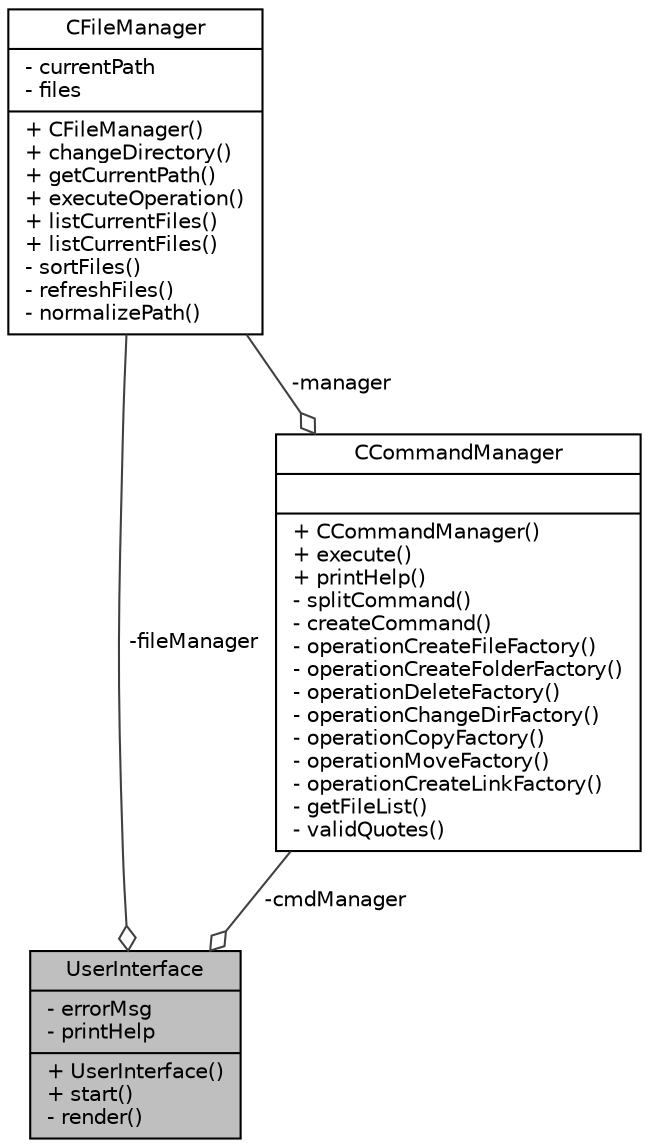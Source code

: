 digraph "UserInterface"
{
 // LATEX_PDF_SIZE
  edge [fontname="Helvetica",fontsize="10",labelfontname="Helvetica",labelfontsize="10"];
  node [fontname="Helvetica",fontsize="10",shape=record];
  Node1 [label="{UserInterface\n|- errorMsg\l- printHelp\l|+ UserInterface()\l+ start()\l- render()\l}",height=0.2,width=0.4,color="black", fillcolor="grey75", style="filled", fontcolor="black",tooltip="Class to handle user interface, eg. display files, process commands."];
  Node2 -> Node1 [color="grey25",fontsize="10",style="solid",label=" -fileManager" ,arrowhead="odiamond",fontname="Helvetica"];
  Node2 [label="{CFileManager\n|- currentPath\l- files\l|+ CFileManager()\l+ changeDirectory()\l+ getCurrentPath()\l+ executeOperation()\l+ listCurrentFiles()\l+ listCurrentFiles()\l- sortFiles()\l- refreshFiles()\l- normalizePath()\l}",height=0.2,width=0.4,color="black", fillcolor="white", style="filled",URL="$classCFileManager.html",tooltip="Class to handle file manager operations (eg. hold current path, execute operations)"];
  Node3 -> Node1 [color="grey25",fontsize="10",style="solid",label=" -cmdManager" ,arrowhead="odiamond",fontname="Helvetica"];
  Node3 [label="{CCommandManager\n||+ CCommandManager()\l+ execute()\l+ printHelp()\l- splitCommand()\l- createCommand()\l- operationCreateFileFactory()\l- operationCreateFolderFactory()\l- operationDeleteFactory()\l- operationChangeDirFactory()\l- operationCopyFactory()\l- operationMoveFactory()\l- operationCreateLinkFactory()\l- getFileList()\l- validQuotes()\l}",height=0.2,width=0.4,color="black", fillcolor="white", style="filled",URL="$classCCommandManager.html",tooltip="Class to handle command inputs and transform them to operation objects."];
  Node2 -> Node3 [color="grey25",fontsize="10",style="solid",label=" -manager" ,arrowhead="odiamond",fontname="Helvetica"];
}
